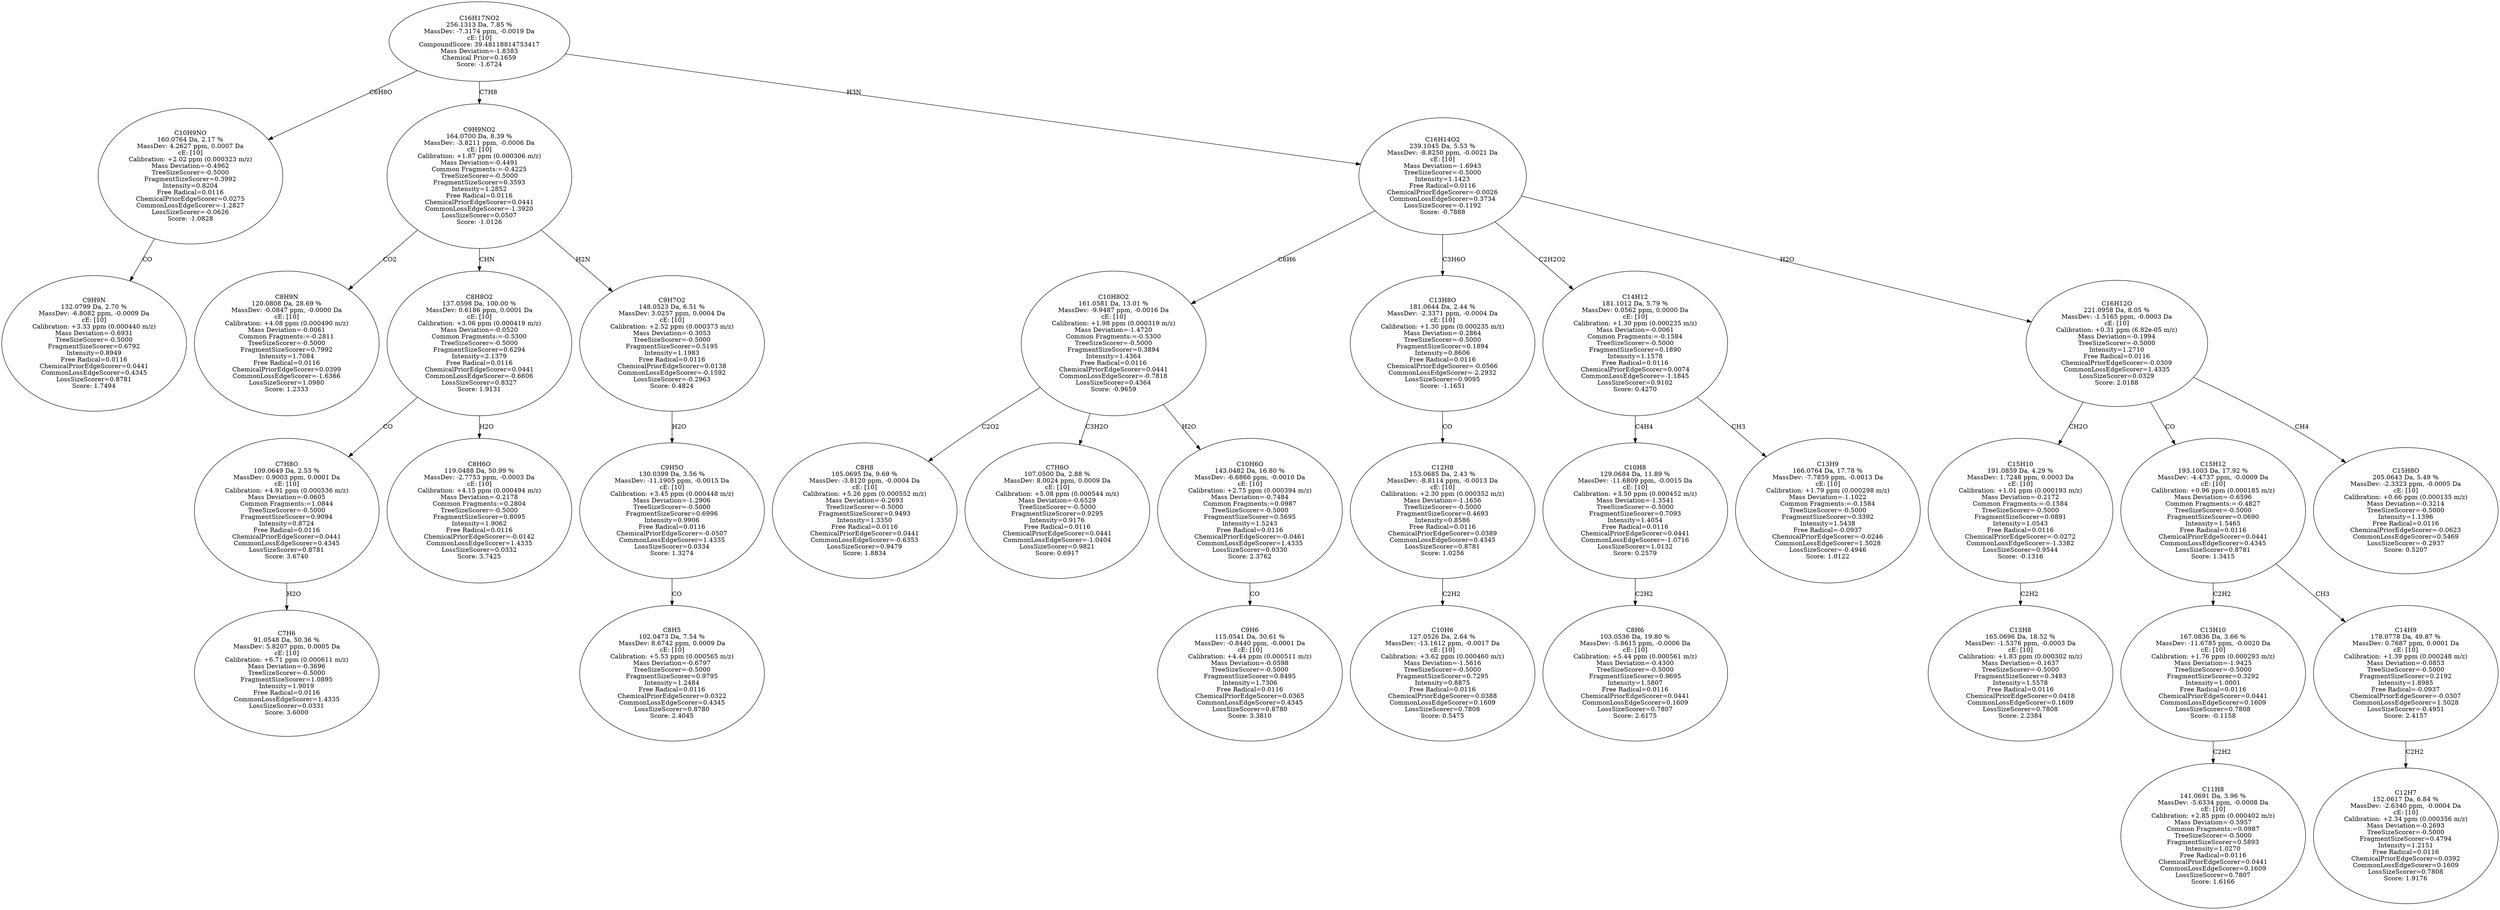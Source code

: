 strict digraph {
v1 [label="C9H9N\n132.0799 Da, 2.70 %\nMassDev: -6.8082 ppm, -0.0009 Da\ncE: [10]\nCalibration: +3.33 ppm (0.000440 m/z)\nMass Deviation=-0.6931\nTreeSizeScorer=-0.5000\nFragmentSizeScorer=0.6792\nIntensity=0.8949\nFree Radical=0.0116\nChemicalPriorEdgeScorer=0.0441\nCommonLossEdgeScorer=0.4345\nLossSizeScorer=0.8781\nScore: 1.7494"];
v2 [label="C10H9NO\n160.0764 Da, 2.17 %\nMassDev: 4.2627 ppm, 0.0007 Da\ncE: [10]\nCalibration: +2.02 ppm (0.000323 m/z)\nMass Deviation=-0.4962\nTreeSizeScorer=-0.5000\nFragmentSizeScorer=0.3992\nIntensity=0.8204\nFree Radical=0.0116\nChemicalPriorEdgeScorer=0.0275\nCommonLossEdgeScorer=-1.2827\nLossSizeScorer=-0.0626\nScore: -1.0828"];
v3 [label="C8H9N\n120.0808 Da, 28.69 %\nMassDev: -0.0847 ppm, -0.0000 Da\ncE: [10]\nCalibration: +4.08 ppm (0.000490 m/z)\nMass Deviation=-0.0061\nCommon Fragments:=-0.2811\nTreeSizeScorer=-0.5000\nFragmentSizeScorer=0.7992\nIntensity=1.7084\nFree Radical=0.0116\nChemicalPriorEdgeScorer=0.0399\nCommonLossEdgeScorer=-1.6366\nLossSizeScorer=1.0980\nScore: 1.2333"];
v4 [label="C7H6\n91.0548 Da, 50.36 %\nMassDev: 5.8207 ppm, 0.0005 Da\ncE: [10]\nCalibration: +6.71 ppm (0.000611 m/z)\nMass Deviation=-0.3696\nTreeSizeScorer=-0.5000\nFragmentSizeScorer=1.0895\nIntensity=1.9019\nFree Radical=0.0116\nCommonLossEdgeScorer=1.4335\nLossSizeScorer=0.0331\nScore: 3.6000"];
v5 [label="C7H8O\n109.0649 Da, 2.53 %\nMassDev: 0.9003 ppm, 0.0001 Da\ncE: [10]\nCalibration: +4.91 ppm (0.000536 m/z)\nMass Deviation=-0.0605\nCommon Fragments:=1.0844\nTreeSizeScorer=-0.5000\nFragmentSizeScorer=0.9094\nIntensity=0.8724\nFree Radical=0.0116\nChemicalPriorEdgeScorer=0.0441\nCommonLossEdgeScorer=0.4345\nLossSizeScorer=0.8781\nScore: 3.6740"];
v6 [label="C8H6O\n119.0488 Da, 50.99 %\nMassDev: -2.7753 ppm, -0.0003 Da\ncE: [10]\nCalibration: +4.15 ppm (0.000494 m/z)\nMass Deviation=-0.2178\nCommon Fragments:=0.2804\nTreeSizeScorer=-0.5000\nFragmentSizeScorer=0.8095\nIntensity=1.9062\nFree Radical=0.0116\nChemicalPriorEdgeScorer=-0.0142\nCommonLossEdgeScorer=1.4335\nLossSizeScorer=0.0332\nScore: 3.7425"];
v7 [label="C8H8O2\n137.0598 Da, 100.00 %\nMassDev: 0.6186 ppm, 0.0001 Da\ncE: [10]\nCalibration: +3.06 ppm (0.000419 m/z)\nMass Deviation=-0.0520\nCommon Fragments:=-0.5300\nTreeSizeScorer=-0.5000\nFragmentSizeScorer=0.6294\nIntensity=2.1379\nFree Radical=0.0116\nChemicalPriorEdgeScorer=0.0441\nCommonLossEdgeScorer=-0.6606\nLossSizeScorer=0.8327\nScore: 1.9131"];
v8 [label="C8H5\n102.0473 Da, 7.54 %\nMassDev: 8.6742 ppm, 0.0009 Da\ncE: [10]\nCalibration: +5.53 ppm (0.000565 m/z)\nMass Deviation=-0.6797\nTreeSizeScorer=-0.5000\nFragmentSizeScorer=0.9795\nIntensity=1.2484\nFree Radical=0.0116\nChemicalPriorEdgeScorer=0.0322\nCommonLossEdgeScorer=0.4345\nLossSizeScorer=0.8780\nScore: 2.4045"];
v9 [label="C9H5O\n130.0399 Da, 3.56 %\nMassDev: -11.1905 ppm, -0.0015 Da\ncE: [10]\nCalibration: +3.45 ppm (0.000448 m/z)\nMass Deviation=-1.2906\nTreeSizeScorer=-0.5000\nFragmentSizeScorer=0.6996\nIntensity=0.9906\nFree Radical=0.0116\nChemicalPriorEdgeScorer=-0.0507\nCommonLossEdgeScorer=1.4335\nLossSizeScorer=0.0334\nScore: 1.3274"];
v10 [label="C9H7O2\n148.0523 Da, 6.51 %\nMassDev: 3.0257 ppm, 0.0004 Da\ncE: [10]\nCalibration: +2.52 ppm (0.000373 m/z)\nMass Deviation=-0.3053\nTreeSizeScorer=-0.5000\nFragmentSizeScorer=0.5195\nIntensity=1.1983\nFree Radical=0.0116\nChemicalPriorEdgeScorer=0.0138\nCommonLossEdgeScorer=-0.1592\nLossSizeScorer=-0.2963\nScore: 0.4824"];
v11 [label="C9H9NO2\n164.0700 Da, 8.39 %\nMassDev: -3.8211 ppm, -0.0006 Da\ncE: [10]\nCalibration: +1.87 ppm (0.000306 m/z)\nMass Deviation=-0.4491\nCommon Fragments:=-0.4225\nTreeSizeScorer=-0.5000\nFragmentSizeScorer=0.3593\nIntensity=1.2852\nFree Radical=0.0116\nChemicalPriorEdgeScorer=0.0441\nCommonLossEdgeScorer=-1.3920\nLossSizeScorer=0.0507\nScore: -1.0126"];
v12 [label="C8H8\n105.0695 Da, 9.69 %\nMassDev: -3.8120 ppm, -0.0004 Da\ncE: [10]\nCalibration: +5.26 ppm (0.000552 m/z)\nMass Deviation=-0.2693\nTreeSizeScorer=-0.5000\nFragmentSizeScorer=0.9493\nIntensity=1.3350\nFree Radical=0.0116\nChemicalPriorEdgeScorer=0.0441\nCommonLossEdgeScorer=-0.6353\nLossSizeScorer=0.9479\nScore: 1.8834"];
v13 [label="C7H6O\n107.0500 Da, 2.88 %\nMassDev: 8.0024 ppm, 0.0009 Da\ncE: [10]\nCalibration: +5.08 ppm (0.000544 m/z)\nMass Deviation=-0.6529\nTreeSizeScorer=-0.5000\nFragmentSizeScorer=0.9295\nIntensity=0.9176\nFree Radical=0.0116\nChemicalPriorEdgeScorer=0.0441\nCommonLossEdgeScorer=-1.0404\nLossSizeScorer=0.9821\nScore: 0.6917"];
v14 [label="C9H6\n115.0541 Da, 30.61 %\nMassDev: -0.8440 ppm, -0.0001 Da\ncE: [10]\nCalibration: +4.44 ppm (0.000511 m/z)\nMass Deviation=-0.0598\nTreeSizeScorer=-0.5000\nFragmentSizeScorer=0.8495\nIntensity=1.7306\nFree Radical=0.0116\nChemicalPriorEdgeScorer=0.0365\nCommonLossEdgeScorer=0.4345\nLossSizeScorer=0.8780\nScore: 3.3810"];
v15 [label="C10H6O\n143.0482 Da, 16.80 %\nMassDev: -6.6866 ppm, -0.0010 Da\ncE: [10]\nCalibration: +2.75 ppm (0.000394 m/z)\nMass Deviation=-0.7484\nCommon Fragments:=0.0987\nTreeSizeScorer=-0.5000\nFragmentSizeScorer=0.5695\nIntensity=1.5243\nFree Radical=0.0116\nChemicalPriorEdgeScorer=-0.0461\nCommonLossEdgeScorer=1.4335\nLossSizeScorer=0.0330\nScore: 2.3762"];
v16 [label="C10H8O2\n161.0581 Da, 13.01 %\nMassDev: -9.9487 ppm, -0.0016 Da\ncE: [10]\nCalibration: +1.98 ppm (0.000319 m/z)\nMass Deviation=-1.4720\nCommon Fragments:=-0.5300\nTreeSizeScorer=-0.5000\nFragmentSizeScorer=0.3894\nIntensity=1.4364\nFree Radical=0.0116\nChemicalPriorEdgeScorer=0.0441\nCommonLossEdgeScorer=-0.7818\nLossSizeScorer=0.4364\nScore: -0.9659"];
v17 [label="C10H6\n127.0526 Da, 2.64 %\nMassDev: -13.1612 ppm, -0.0017 Da\ncE: [10]\nCalibration: +3.62 ppm (0.000460 m/z)\nMass Deviation=-1.5616\nTreeSizeScorer=-0.5000\nFragmentSizeScorer=0.7295\nIntensity=0.8875\nFree Radical=0.0116\nChemicalPriorEdgeScorer=0.0388\nCommonLossEdgeScorer=0.1609\nLossSizeScorer=0.7808\nScore: 0.5475"];
v18 [label="C12H8\n153.0685 Da, 2.43 %\nMassDev: -8.8114 ppm, -0.0013 Da\ncE: [10]\nCalibration: +2.30 ppm (0.000352 m/z)\nMass Deviation=-1.1656\nTreeSizeScorer=-0.5000\nFragmentSizeScorer=0.4693\nIntensity=0.8586\nFree Radical=0.0116\nChemicalPriorEdgeScorer=0.0389\nCommonLossEdgeScorer=0.4345\nLossSizeScorer=0.8781\nScore: 1.0256"];
v19 [label="C13H8O\n181.0644 Da, 2.44 %\nMassDev: -2.3371 ppm, -0.0004 Da\ncE: [10]\nCalibration: +1.30 ppm (0.000235 m/z)\nMass Deviation=-0.2864\nTreeSizeScorer=-0.5000\nFragmentSizeScorer=0.1894\nIntensity=0.8606\nFree Radical=0.0116\nChemicalPriorEdgeScorer=-0.0566\nCommonLossEdgeScorer=-2.2932\nLossSizeScorer=0.9095\nScore: -1.1651"];
v20 [label="C8H6\n103.0536 Da, 19.80 %\nMassDev: -5.8615 ppm, -0.0006 Da\ncE: [10]\nCalibration: +5.44 ppm (0.000561 m/z)\nMass Deviation=-0.4300\nTreeSizeScorer=-0.5000\nFragmentSizeScorer=0.9695\nIntensity=1.5807\nFree Radical=0.0116\nChemicalPriorEdgeScorer=0.0441\nCommonLossEdgeScorer=0.1609\nLossSizeScorer=0.7807\nScore: 2.6175"];
v21 [label="C10H8\n129.0684 Da, 11.89 %\nMassDev: -11.6809 ppm, -0.0015 Da\ncE: [10]\nCalibration: +3.50 ppm (0.000452 m/z)\nMass Deviation=-1.3541\nTreeSizeScorer=-0.5000\nFragmentSizeScorer=0.7093\nIntensity=1.4054\nFree Radical=0.0116\nChemicalPriorEdgeScorer=0.0441\nCommonLossEdgeScorer=-1.0716\nLossSizeScorer=1.0132\nScore: 0.2579"];
v22 [label="C13H9\n166.0764 Da, 17.78 %\nMassDev: -7.7859 ppm, -0.0013 Da\ncE: [10]\nCalibration: +1.79 ppm (0.000298 m/z)\nMass Deviation=-1.1022\nCommon Fragments:=-0.1584\nTreeSizeScorer=-0.5000\nFragmentSizeScorer=0.3392\nIntensity=1.5438\nFree Radical=-0.0937\nChemicalPriorEdgeScorer=-0.0246\nCommonLossEdgeScorer=1.5028\nLossSizeScorer=-0.4946\nScore: 1.0122"];
v23 [label="C14H12\n181.1012 Da, 5.79 %\nMassDev: 0.0562 ppm, 0.0000 Da\ncE: [10]\nCalibration: +1.30 ppm (0.000235 m/z)\nMass Deviation=-0.0061\nCommon Fragments:=-0.1584\nTreeSizeScorer=-0.5000\nFragmentSizeScorer=0.1890\nIntensity=1.1578\nFree Radical=0.0116\nChemicalPriorEdgeScorer=0.0074\nCommonLossEdgeScorer=-1.1845\nLossSizeScorer=0.9102\nScore: 0.4270"];
v24 [label="C13H8\n165.0696 Da, 18.52 %\nMassDev: -1.5376 ppm, -0.0003 Da\ncE: [10]\nCalibration: +1.83 ppm (0.000302 m/z)\nMass Deviation=-0.1637\nTreeSizeScorer=-0.5000\nFragmentSizeScorer=0.3493\nIntensity=1.5578\nFree Radical=0.0116\nChemicalPriorEdgeScorer=0.0418\nCommonLossEdgeScorer=0.1609\nLossSizeScorer=0.7808\nScore: 2.2384"];
v25 [label="C15H10\n191.0859 Da, 4.29 %\nMassDev: 1.7248 ppm, 0.0003 Da\ncE: [10]\nCalibration: +1.01 ppm (0.000193 m/z)\nMass Deviation=-0.2172\nCommon Fragments:=-0.1584\nTreeSizeScorer=-0.5000\nFragmentSizeScorer=0.0891\nIntensity=1.0543\nFree Radical=0.0116\nChemicalPriorEdgeScorer=-0.0272\nCommonLossEdgeScorer=-1.3382\nLossSizeScorer=0.9544\nScore: -0.1316"];
v26 [label="C11H8\n141.0691 Da, 3.96 %\nMassDev: -5.6334 ppm, -0.0008 Da\ncE: [10]\nCalibration: +2.85 ppm (0.000402 m/z)\nMass Deviation=-0.5957\nCommon Fragments:=0.0987\nTreeSizeScorer=-0.5000\nFragmentSizeScorer=0.5893\nIntensity=1.0270\nFree Radical=0.0116\nChemicalPriorEdgeScorer=0.0441\nCommonLossEdgeScorer=0.1609\nLossSizeScorer=0.7807\nScore: 1.6166"];
v27 [label="C13H10\n167.0836 Da, 3.66 %\nMassDev: -11.6785 ppm, -0.0020 Da\ncE: [10]\nCalibration: +1.76 ppm (0.000293 m/z)\nMass Deviation=-1.9425\nTreeSizeScorer=-0.5000\nFragmentSizeScorer=0.3292\nIntensity=1.0001\nFree Radical=0.0116\nChemicalPriorEdgeScorer=0.0441\nCommonLossEdgeScorer=0.1609\nLossSizeScorer=0.7808\nScore: -0.1158"];
v28 [label="C12H7\n152.0617 Da, 6.84 %\nMassDev: -2.6340 ppm, -0.0004 Da\ncE: [10]\nCalibration: +2.34 ppm (0.000356 m/z)\nMass Deviation=-0.2693\nTreeSizeScorer=-0.5000\nFragmentSizeScorer=0.4794\nIntensity=1.2151\nFree Radical=0.0116\nChemicalPriorEdgeScorer=0.0392\nCommonLossEdgeScorer=0.1609\nLossSizeScorer=0.7808\nScore: 1.9176"];
v29 [label="C14H9\n178.0778 Da, 49.87 %\nMassDev: 0.7687 ppm, 0.0001 Da\ncE: [10]\nCalibration: +1.39 ppm (0.000248 m/z)\nMass Deviation=-0.0853\nTreeSizeScorer=-0.5000\nFragmentSizeScorer=0.2192\nIntensity=1.8985\nFree Radical=-0.0937\nChemicalPriorEdgeScorer=-0.0307\nCommonLossEdgeScorer=1.5028\nLossSizeScorer=-0.4951\nScore: 2.4157"];
v30 [label="C15H12\n193.1003 Da, 17.92 %\nMassDev: -4.4737 ppm, -0.0009 Da\ncE: [10]\nCalibration: +0.96 ppm (0.000185 m/z)\nMass Deviation=-0.6596\nCommon Fragments:=-0.4827\nTreeSizeScorer=-0.5000\nFragmentSizeScorer=0.0690\nIntensity=1.5465\nFree Radical=0.0116\nChemicalPriorEdgeScorer=0.0441\nCommonLossEdgeScorer=0.4345\nLossSizeScorer=0.8781\nScore: 1.3415"];
v31 [label="C15H8O\n205.0643 Da, 5.49 %\nMassDev: -2.3323 ppm, -0.0005 Da\ncE: [10]\nCalibration: +0.66 ppm (0.000135 m/z)\nMass Deviation=-0.3214\nTreeSizeScorer=-0.5000\nIntensity=1.1396\nFree Radical=0.0116\nChemicalPriorEdgeScorer=-0.0623\nCommonLossEdgeScorer=0.5469\nLossSizeScorer=-0.2937\nScore: 0.5207"];
v32 [label="C16H12O\n221.0958 Da, 8.05 %\nMassDev: -1.5165 ppm, -0.0003 Da\ncE: [10]\nCalibration: +0.31 ppm (6.82e-05 m/z)\nMass Deviation=-0.1994\nTreeSizeScorer=-0.5000\nIntensity=1.2710\nFree Radical=0.0116\nChemicalPriorEdgeScorer=-0.0309\nCommonLossEdgeScorer=1.4335\nLossSizeScorer=0.0329\nScore: 2.0188"];
v33 [label="C16H14O2\n239.1045 Da, 5.53 %\nMassDev: -8.8250 ppm, -0.0021 Da\ncE: [10]\nMass Deviation=-1.6943\nTreeSizeScorer=-0.5000\nIntensity=1.1423\nFree Radical=0.0116\nChemicalPriorEdgeScorer=-0.0026\nCommonLossEdgeScorer=0.3734\nLossSizeScorer=-0.1192\nScore: -0.7888"];
v34 [label="C16H17NO2\n256.1313 Da, 7.85 %\nMassDev: -7.3174 ppm, -0.0019 Da\ncE: [10]\nCompoundScore: 39.48118814753417\nMass Deviation=-1.8383\nChemical Prior=0.1659\nScore: -1.6724"];
v2 -> v1 [label="CO"];
v34 -> v2 [label="C6H8O"];
v11 -> v3 [label="CO2"];
v5 -> v4 [label="H2O"];
v7 -> v5 [label="CO"];
v7 -> v6 [label="H2O"];
v11 -> v7 [label="CHN"];
v9 -> v8 [label="CO"];
v10 -> v9 [label="H2O"];
v11 -> v10 [label="H2N"];
v34 -> v11 [label="C7H8"];
v16 -> v12 [label="C2O2"];
v16 -> v13 [label="C3H2O"];
v15 -> v14 [label="CO"];
v16 -> v15 [label="H2O"];
v33 -> v16 [label="C6H6"];
v18 -> v17 [label="C2H2"];
v19 -> v18 [label="CO"];
v33 -> v19 [label="C3H6O"];
v21 -> v20 [label="C2H2"];
v23 -> v21 [label="C4H4"];
v23 -> v22 [label="CH3"];
v33 -> v23 [label="C2H2O2"];
v25 -> v24 [label="C2H2"];
v32 -> v25 [label="CH2O"];
v27 -> v26 [label="C2H2"];
v30 -> v27 [label="C2H2"];
v29 -> v28 [label="C2H2"];
v30 -> v29 [label="CH3"];
v32 -> v30 [label="CO"];
v32 -> v31 [label="CH4"];
v33 -> v32 [label="H2O"];
v34 -> v33 [label="H3N"];
}